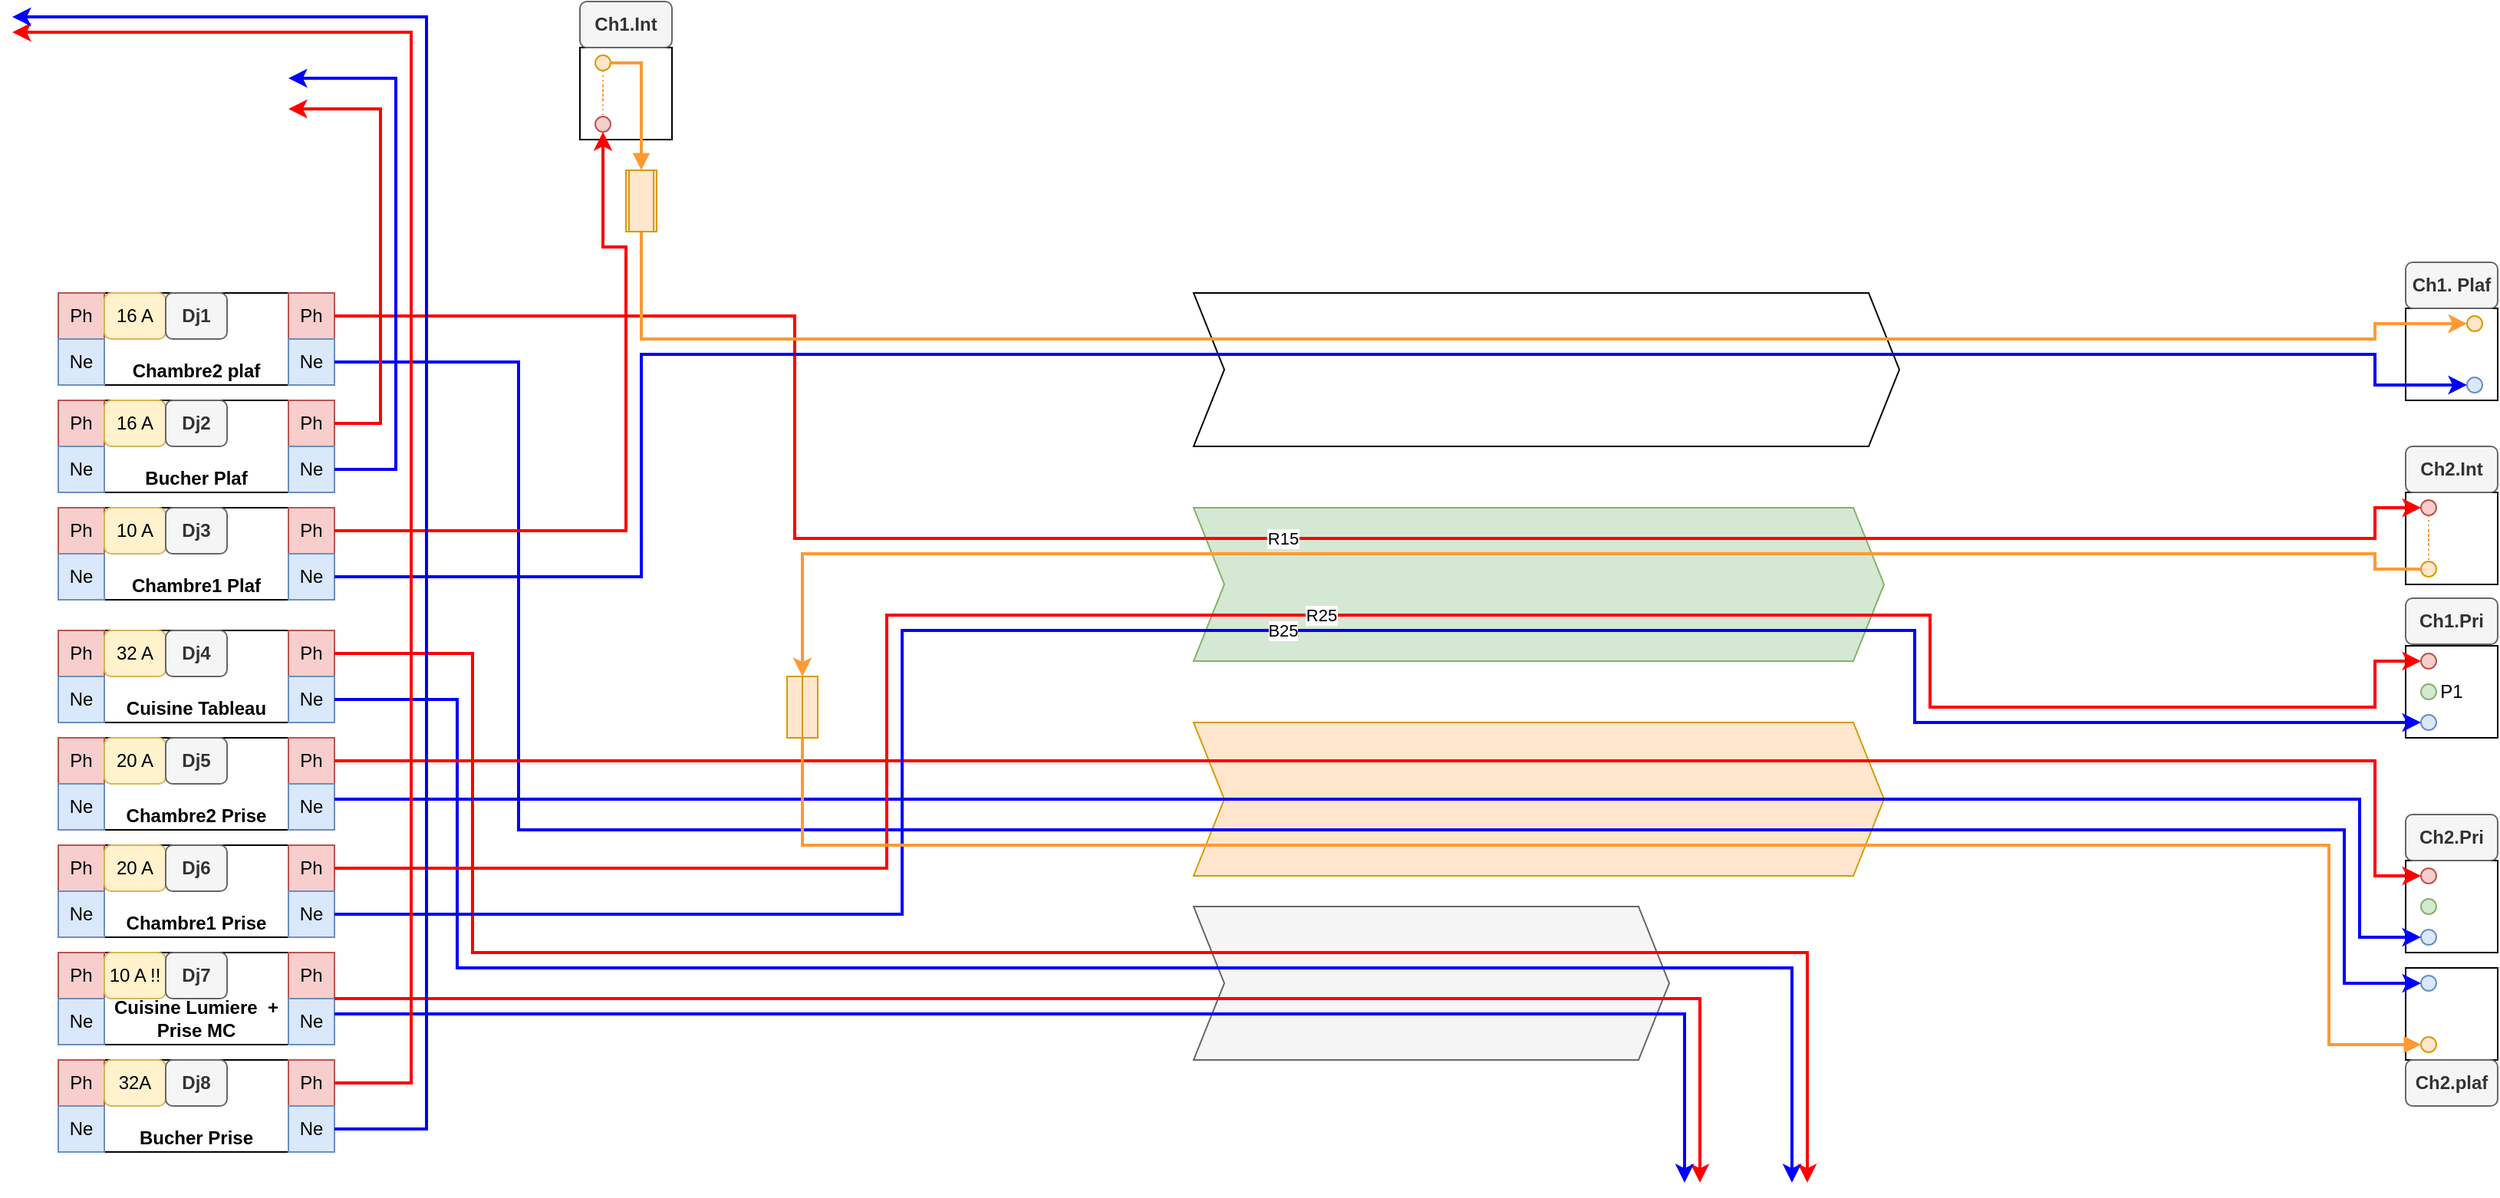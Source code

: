 <mxfile version="20.3.0" type="device"><diagram id="pQuMacQ8gGBmuFqBCQ81" name="Page-1"><mxGraphModel dx="1422" dy="865" grid="1" gridSize="10" guides="1" tooltips="1" connect="1" arrows="1" fold="1" page="1" pageScale="1" pageWidth="1654" pageHeight="1169" math="0" shadow="0"><root><mxCell id="0"/><mxCell id="1" parent="0"/><mxCell id="2u7HLwbcUonq_U5mCNMI-94" value="" style="group" vertex="1" connectable="0" parent="1"><mxGeometry x="1620" y="570" width="60" height="60" as="geometry"/></mxCell><mxCell id="2u7HLwbcUonq_U5mCNMI-95" value="" style="whiteSpace=wrap;html=1;aspect=fixed;" vertex="1" parent="2u7HLwbcUonq_U5mCNMI-94"><mxGeometry width="60" height="60" as="geometry"/></mxCell><mxCell id="2u7HLwbcUonq_U5mCNMI-96" value="" style="ellipse;whiteSpace=wrap;html=1;aspect=fixed;fillColor=#dae8fc;strokeColor=#6c8ebf;" vertex="1" parent="2u7HLwbcUonq_U5mCNMI-94"><mxGeometry x="10" y="45" width="10" height="10" as="geometry"/></mxCell><mxCell id="2u7HLwbcUonq_U5mCNMI-97" value="" style="ellipse;whiteSpace=wrap;html=1;aspect=fixed;fillColor=#f8cecc;strokeColor=#b85450;" vertex="1" parent="2u7HLwbcUonq_U5mCNMI-94"><mxGeometry x="10" y="5" width="10" height="10" as="geometry"/></mxCell><mxCell id="2u7HLwbcUonq_U5mCNMI-98" value="" style="ellipse;whiteSpace=wrap;html=1;aspect=fixed;fillColor=#d5e8d4;strokeColor=#82b366;" vertex="1" parent="2u7HLwbcUonq_U5mCNMI-94"><mxGeometry x="10" y="25" width="10" height="10" as="geometry"/></mxCell><mxCell id="2u7HLwbcUonq_U5mCNMI-119" value="" style="group;fillColor=#f5f5f5;fontColor=#333333;strokeColor=#666666;" vertex="1" connectable="0" parent="1"><mxGeometry x="1620" y="640" width="60" height="60" as="geometry"/></mxCell><mxCell id="2u7HLwbcUonq_U5mCNMI-120" value="" style="whiteSpace=wrap;html=1;aspect=fixed;" vertex="1" parent="2u7HLwbcUonq_U5mCNMI-119"><mxGeometry width="60" height="60" as="geometry"/></mxCell><mxCell id="2u7HLwbcUonq_U5mCNMI-121" value="" style="ellipse;whiteSpace=wrap;html=1;aspect=fixed;fillColor=#ffe6cc;strokeColor=#d79b00;" vertex="1" parent="2u7HLwbcUonq_U5mCNMI-119"><mxGeometry x="10" y="45" width="10" height="10" as="geometry"/></mxCell><mxCell id="2u7HLwbcUonq_U5mCNMI-122" value="" style="ellipse;whiteSpace=wrap;html=1;aspect=fixed;fillColor=#dae8fc;strokeColor=#6c8ebf;" vertex="1" parent="2u7HLwbcUonq_U5mCNMI-119"><mxGeometry x="10" y="5" width="10" height="10" as="geometry"/></mxCell><mxCell id="2u7HLwbcUonq_U5mCNMI-85" value="" style="shape=step;perimeter=stepPerimeter;whiteSpace=wrap;html=1;fixedSize=1;fillColor=#f5f5f5;fontColor=#333333;strokeColor=#666666;" vertex="1" parent="1"><mxGeometry x="830" y="600" width="310" height="100" as="geometry"/></mxCell><mxCell id="2u7HLwbcUonq_U5mCNMI-99" value="Int 1" style="group;verticalAlign=middle;" vertex="1" connectable="0" parent="1"><mxGeometry x="430" y="40" width="60" height="60" as="geometry"/></mxCell><mxCell id="2u7HLwbcUonq_U5mCNMI-100" value="" style="whiteSpace=wrap;html=1;aspect=fixed;" vertex="1" parent="2u7HLwbcUonq_U5mCNMI-99"><mxGeometry width="60" height="60" as="geometry"/></mxCell><mxCell id="2u7HLwbcUonq_U5mCNMI-101" value="" style="ellipse;whiteSpace=wrap;html=1;aspect=fixed;fillColor=#f8cecc;strokeColor=#b85450;" vertex="1" parent="2u7HLwbcUonq_U5mCNMI-99"><mxGeometry x="10" y="45" width="10" height="10" as="geometry"/></mxCell><mxCell id="2u7HLwbcUonq_U5mCNMI-106" style="edgeStyle=orthogonalEdgeStyle;rounded=0;orthogonalLoop=1;jettySize=auto;html=1;entryX=0.5;entryY=0;entryDx=0;entryDy=0;strokeColor=#FF9933;strokeWidth=1;endArrow=none;endFill=0;dashed=1;dashPattern=1 2;" edge="1" parent="2u7HLwbcUonq_U5mCNMI-99" source="2u7HLwbcUonq_U5mCNMI-102" target="2u7HLwbcUonq_U5mCNMI-101"><mxGeometry relative="1" as="geometry"/></mxCell><mxCell id="2u7HLwbcUonq_U5mCNMI-102" value="" style="ellipse;whiteSpace=wrap;html=1;aspect=fixed;fillColor=#ffe6cc;strokeColor=#d79b00;" vertex="1" parent="2u7HLwbcUonq_U5mCNMI-99"><mxGeometry x="10" y="5" width="10" height="10" as="geometry"/></mxCell><mxCell id="2u7HLwbcUonq_U5mCNMI-82" value="" style="shape=step;perimeter=stepPerimeter;whiteSpace=wrap;html=1;fixedSize=1;" vertex="1" parent="1"><mxGeometry x="830" y="200" width="460" height="100" as="geometry"/></mxCell><mxCell id="2u7HLwbcUonq_U5mCNMI-112" value="" style="group;rotation=-180;" vertex="1" connectable="0" parent="1"><mxGeometry x="1620" y="210" width="60" height="60" as="geometry"/></mxCell><mxCell id="2u7HLwbcUonq_U5mCNMI-113" value="" style="whiteSpace=wrap;html=1;aspect=fixed;rotation=-180;" vertex="1" parent="2u7HLwbcUonq_U5mCNMI-112"><mxGeometry width="60" height="60" as="geometry"/></mxCell><mxCell id="2u7HLwbcUonq_U5mCNMI-114" value="" style="ellipse;whiteSpace=wrap;html=1;aspect=fixed;fillColor=#ffe6cc;strokeColor=#d79b00;rotation=-180;" vertex="1" parent="2u7HLwbcUonq_U5mCNMI-112"><mxGeometry x="40" y="5" width="10" height="10" as="geometry"/></mxCell><mxCell id="2u7HLwbcUonq_U5mCNMI-116" value="" style="ellipse;whiteSpace=wrap;html=1;aspect=fixed;fillColor=#dae8fc;strokeColor=#6c8ebf;rotation=-180;" vertex="1" parent="2u7HLwbcUonq_U5mCNMI-112"><mxGeometry x="40" y="45" width="10" height="10" as="geometry"/></mxCell><mxCell id="2u7HLwbcUonq_U5mCNMI-107" value="I2" style="group" vertex="1" connectable="0" parent="1"><mxGeometry x="1620" y="330" width="60" height="60" as="geometry"/></mxCell><mxCell id="2u7HLwbcUonq_U5mCNMI-108" value="" style="whiteSpace=wrap;html=1;aspect=fixed;" vertex="1" parent="2u7HLwbcUonq_U5mCNMI-107"><mxGeometry width="60" height="60" as="geometry"/></mxCell><mxCell id="2u7HLwbcUonq_U5mCNMI-109" value="" style="ellipse;whiteSpace=wrap;html=1;aspect=fixed;fillColor=#ffe6cc;strokeColor=#d79b00;" vertex="1" parent="2u7HLwbcUonq_U5mCNMI-107"><mxGeometry x="10" y="45" width="10" height="10" as="geometry"/></mxCell><mxCell id="2u7HLwbcUonq_U5mCNMI-110" style="edgeStyle=orthogonalEdgeStyle;rounded=0;orthogonalLoop=1;jettySize=auto;html=1;entryX=0.5;entryY=0;entryDx=0;entryDy=0;strokeColor=#FF9933;strokeWidth=1;endArrow=none;endFill=0;dashed=1;dashPattern=1 2;" edge="1" parent="2u7HLwbcUonq_U5mCNMI-107" source="2u7HLwbcUonq_U5mCNMI-111" target="2u7HLwbcUonq_U5mCNMI-109"><mxGeometry relative="1" as="geometry"/></mxCell><mxCell id="2u7HLwbcUonq_U5mCNMI-111" value="" style="ellipse;whiteSpace=wrap;html=1;aspect=fixed;fillColor=#f8cecc;strokeColor=#b85450;" vertex="1" parent="2u7HLwbcUonq_U5mCNMI-107"><mxGeometry x="10" y="5" width="10" height="10" as="geometry"/></mxCell><mxCell id="2u7HLwbcUonq_U5mCNMI-83" value="" style="shape=step;perimeter=stepPerimeter;whiteSpace=wrap;html=1;fixedSize=1;fillColor=#d5e8d4;strokeColor=#82b366;" vertex="1" parent="1"><mxGeometry x="830" y="340" width="450" height="100" as="geometry"/></mxCell><mxCell id="2u7HLwbcUonq_U5mCNMI-84" value="" style="shape=step;perimeter=stepPerimeter;whiteSpace=wrap;html=1;fixedSize=1;fillColor=#ffe6cc;strokeColor=#d79b00;" vertex="1" parent="1"><mxGeometry x="830" y="480" width="450" height="100" as="geometry"/></mxCell><mxCell id="2u7HLwbcUonq_U5mCNMI-93" value="" style="group" vertex="1" connectable="0" parent="1"><mxGeometry x="1620" y="430" width="60" height="60" as="geometry"/></mxCell><mxCell id="2u7HLwbcUonq_U5mCNMI-87" value="P1" style="whiteSpace=wrap;html=1;aspect=fixed;" vertex="1" parent="2u7HLwbcUonq_U5mCNMI-93"><mxGeometry width="60" height="60" as="geometry"/></mxCell><mxCell id="2u7HLwbcUonq_U5mCNMI-86" value="" style="ellipse;whiteSpace=wrap;html=1;aspect=fixed;fillColor=#dae8fc;strokeColor=#6c8ebf;" vertex="1" parent="2u7HLwbcUonq_U5mCNMI-93"><mxGeometry x="10" y="45" width="10" height="10" as="geometry"/></mxCell><mxCell id="2u7HLwbcUonq_U5mCNMI-90" value="" style="ellipse;whiteSpace=wrap;html=1;aspect=fixed;fillColor=#f8cecc;strokeColor=#b85450;" vertex="1" parent="2u7HLwbcUonq_U5mCNMI-93"><mxGeometry x="10" y="5" width="10" height="10" as="geometry"/></mxCell><mxCell id="2u7HLwbcUonq_U5mCNMI-91" value="" style="ellipse;whiteSpace=wrap;html=1;aspect=fixed;fillColor=#d5e8d4;strokeColor=#82b366;" vertex="1" parent="2u7HLwbcUonq_U5mCNMI-93"><mxGeometry x="10" y="25" width="10" height="10" as="geometry"/></mxCell><mxCell id="2u7HLwbcUonq_U5mCNMI-7" value="" style="group" vertex="1" connectable="0" parent="1"><mxGeometry x="90" y="200" width="180" height="60" as="geometry"/></mxCell><mxCell id="2u7HLwbcUonq_U5mCNMI-1" value="Chambre2 plaf" style="rounded=0;whiteSpace=wrap;html=1;verticalAlign=bottom;fontStyle=1" vertex="1" parent="2u7HLwbcUonq_U5mCNMI-7"><mxGeometry x="30" width="120" height="60" as="geometry"/></mxCell><mxCell id="2u7HLwbcUonq_U5mCNMI-2" value="Ph" style="rounded=0;whiteSpace=wrap;html=1;fillColor=#f8cecc;strokeColor=#b85450;" vertex="1" parent="2u7HLwbcUonq_U5mCNMI-7"><mxGeometry x="150" width="30" height="30" as="geometry"/></mxCell><mxCell id="2u7HLwbcUonq_U5mCNMI-3" value="Ne" style="rounded=0;whiteSpace=wrap;html=1;fillColor=#dae8fc;strokeColor=#6c8ebf;" vertex="1" parent="2u7HLwbcUonq_U5mCNMI-7"><mxGeometry x="150" y="30" width="30" height="30" as="geometry"/></mxCell><mxCell id="2u7HLwbcUonq_U5mCNMI-4" value="Ph" style="rounded=0;whiteSpace=wrap;html=1;fillColor=#f8cecc;strokeColor=#b85450;" vertex="1" parent="2u7HLwbcUonq_U5mCNMI-7"><mxGeometry width="30" height="30" as="geometry"/></mxCell><mxCell id="2u7HLwbcUonq_U5mCNMI-5" value="Ne" style="rounded=0;whiteSpace=wrap;html=1;fillColor=#dae8fc;strokeColor=#6c8ebf;" vertex="1" parent="2u7HLwbcUonq_U5mCNMI-7"><mxGeometry y="30" width="30" height="30" as="geometry"/></mxCell><mxCell id="2u7HLwbcUonq_U5mCNMI-6" value="16 A" style="rounded=1;whiteSpace=wrap;html=1;fillColor=#fff2cc;strokeColor=#d6b656;" vertex="1" parent="2u7HLwbcUonq_U5mCNMI-7"><mxGeometry x="30" width="40" height="30" as="geometry"/></mxCell><mxCell id="2u7HLwbcUonq_U5mCNMI-58" value="Dj1" style="rounded=1;whiteSpace=wrap;html=1;fillColor=#f5f5f5;strokeColor=#666666;fontColor=#333333;fontStyle=1" vertex="1" parent="2u7HLwbcUonq_U5mCNMI-7"><mxGeometry x="70" width="40" height="30" as="geometry"/></mxCell><mxCell id="2u7HLwbcUonq_U5mCNMI-8" value="" style="group" vertex="1" connectable="0" parent="1"><mxGeometry x="90" y="270" width="180" height="60" as="geometry"/></mxCell><mxCell id="2u7HLwbcUonq_U5mCNMI-9" value="Bucher Plaf" style="rounded=0;whiteSpace=wrap;html=1;verticalAlign=bottom;fontStyle=1" vertex="1" parent="2u7HLwbcUonq_U5mCNMI-8"><mxGeometry x="30" width="120" height="60" as="geometry"/></mxCell><mxCell id="2u7HLwbcUonq_U5mCNMI-10" value="Ph" style="rounded=0;whiteSpace=wrap;html=1;fillColor=#f8cecc;strokeColor=#b85450;" vertex="1" parent="2u7HLwbcUonq_U5mCNMI-8"><mxGeometry x="150" width="30" height="30" as="geometry"/></mxCell><mxCell id="2u7HLwbcUonq_U5mCNMI-11" value="Ne" style="rounded=0;whiteSpace=wrap;html=1;fillColor=#dae8fc;strokeColor=#6c8ebf;" vertex="1" parent="2u7HLwbcUonq_U5mCNMI-8"><mxGeometry x="150" y="30" width="30" height="30" as="geometry"/></mxCell><mxCell id="2u7HLwbcUonq_U5mCNMI-12" value="Ph" style="rounded=0;whiteSpace=wrap;html=1;fillColor=#f8cecc;strokeColor=#b85450;" vertex="1" parent="2u7HLwbcUonq_U5mCNMI-8"><mxGeometry width="30" height="30" as="geometry"/></mxCell><mxCell id="2u7HLwbcUonq_U5mCNMI-13" value="Ne" style="rounded=0;whiteSpace=wrap;html=1;fillColor=#dae8fc;strokeColor=#6c8ebf;" vertex="1" parent="2u7HLwbcUonq_U5mCNMI-8"><mxGeometry y="30" width="30" height="30" as="geometry"/></mxCell><mxCell id="2u7HLwbcUonq_U5mCNMI-14" value="16 A" style="rounded=1;whiteSpace=wrap;html=1;fillColor=#fff2cc;strokeColor=#d6b656;" vertex="1" parent="2u7HLwbcUonq_U5mCNMI-8"><mxGeometry x="30" width="40" height="30" as="geometry"/></mxCell><mxCell id="2u7HLwbcUonq_U5mCNMI-59" value="Dj2" style="rounded=1;whiteSpace=wrap;html=1;fillColor=#f5f5f5;strokeColor=#666666;fontColor=#333333;fontStyle=1" vertex="1" parent="2u7HLwbcUonq_U5mCNMI-8"><mxGeometry x="70" width="40" height="30" as="geometry"/></mxCell><mxCell id="2u7HLwbcUonq_U5mCNMI-15" value="" style="group" vertex="1" connectable="0" parent="1"><mxGeometry x="90" y="340" width="180" height="60" as="geometry"/></mxCell><mxCell id="2u7HLwbcUonq_U5mCNMI-16" value="Chambre1 Plaf" style="rounded=0;whiteSpace=wrap;html=1;verticalAlign=bottom;fontStyle=1" vertex="1" parent="2u7HLwbcUonq_U5mCNMI-15"><mxGeometry x="30" width="120" height="60" as="geometry"/></mxCell><mxCell id="2u7HLwbcUonq_U5mCNMI-17" value="Ph" style="rounded=0;whiteSpace=wrap;html=1;fillColor=#f8cecc;strokeColor=#b85450;" vertex="1" parent="2u7HLwbcUonq_U5mCNMI-15"><mxGeometry x="150" width="30" height="30" as="geometry"/></mxCell><mxCell id="2u7HLwbcUonq_U5mCNMI-18" value="Ne" style="rounded=0;whiteSpace=wrap;html=1;fillColor=#dae8fc;strokeColor=#6c8ebf;" vertex="1" parent="2u7HLwbcUonq_U5mCNMI-15"><mxGeometry x="150" y="30" width="30" height="30" as="geometry"/></mxCell><mxCell id="2u7HLwbcUonq_U5mCNMI-19" value="Ph" style="rounded=0;whiteSpace=wrap;html=1;fillColor=#f8cecc;strokeColor=#b85450;" vertex="1" parent="2u7HLwbcUonq_U5mCNMI-15"><mxGeometry width="30" height="30" as="geometry"/></mxCell><mxCell id="2u7HLwbcUonq_U5mCNMI-20" value="Ne" style="rounded=0;whiteSpace=wrap;html=1;fillColor=#dae8fc;strokeColor=#6c8ebf;" vertex="1" parent="2u7HLwbcUonq_U5mCNMI-15"><mxGeometry y="30" width="30" height="30" as="geometry"/></mxCell><mxCell id="2u7HLwbcUonq_U5mCNMI-21" value="10 A" style="rounded=1;whiteSpace=wrap;html=1;fillColor=#fff2cc;strokeColor=#d6b656;" vertex="1" parent="2u7HLwbcUonq_U5mCNMI-15"><mxGeometry x="30" width="40" height="30" as="geometry"/></mxCell><mxCell id="2u7HLwbcUonq_U5mCNMI-60" value="Dj3" style="rounded=1;whiteSpace=wrap;html=1;fillColor=#f5f5f5;strokeColor=#666666;fontColor=#333333;fontStyle=1" vertex="1" parent="2u7HLwbcUonq_U5mCNMI-15"><mxGeometry x="70" width="40" height="30" as="geometry"/></mxCell><mxCell id="2u7HLwbcUonq_U5mCNMI-22" value="" style="group" vertex="1" connectable="0" parent="1"><mxGeometry x="90" y="420" width="180" height="60" as="geometry"/></mxCell><mxCell id="2u7HLwbcUonq_U5mCNMI-23" value="Cuisine Tableau" style="rounded=0;whiteSpace=wrap;html=1;verticalAlign=bottom;fontStyle=1" vertex="1" parent="2u7HLwbcUonq_U5mCNMI-22"><mxGeometry x="30" width="120" height="60" as="geometry"/></mxCell><mxCell id="2u7HLwbcUonq_U5mCNMI-24" value="Ph" style="rounded=0;whiteSpace=wrap;html=1;fillColor=#f8cecc;strokeColor=#b85450;" vertex="1" parent="2u7HLwbcUonq_U5mCNMI-22"><mxGeometry x="150" width="30" height="30" as="geometry"/></mxCell><mxCell id="2u7HLwbcUonq_U5mCNMI-25" value="Ne" style="rounded=0;whiteSpace=wrap;html=1;fillColor=#dae8fc;strokeColor=#6c8ebf;" vertex="1" parent="2u7HLwbcUonq_U5mCNMI-22"><mxGeometry x="150" y="30" width="30" height="30" as="geometry"/></mxCell><mxCell id="2u7HLwbcUonq_U5mCNMI-26" value="Ph" style="rounded=0;whiteSpace=wrap;html=1;fillColor=#f8cecc;strokeColor=#b85450;" vertex="1" parent="2u7HLwbcUonq_U5mCNMI-22"><mxGeometry width="30" height="30" as="geometry"/></mxCell><mxCell id="2u7HLwbcUonq_U5mCNMI-27" value="Ne" style="rounded=0;whiteSpace=wrap;html=1;fillColor=#dae8fc;strokeColor=#6c8ebf;" vertex="1" parent="2u7HLwbcUonq_U5mCNMI-22"><mxGeometry y="30" width="30" height="30" as="geometry"/></mxCell><mxCell id="2u7HLwbcUonq_U5mCNMI-28" value="32 A" style="rounded=1;whiteSpace=wrap;html=1;fillColor=#fff2cc;strokeColor=#d6b656;" vertex="1" parent="2u7HLwbcUonq_U5mCNMI-22"><mxGeometry x="30" width="40" height="30" as="geometry"/></mxCell><mxCell id="2u7HLwbcUonq_U5mCNMI-61" value="Dj4" style="rounded=1;whiteSpace=wrap;html=1;fillColor=#f5f5f5;strokeColor=#666666;fontColor=#333333;fontStyle=1" vertex="1" parent="2u7HLwbcUonq_U5mCNMI-22"><mxGeometry x="70" width="40" height="30" as="geometry"/></mxCell><mxCell id="2u7HLwbcUonq_U5mCNMI-29" value="" style="group" vertex="1" connectable="0" parent="1"><mxGeometry x="90" y="490" width="180" height="60" as="geometry"/></mxCell><mxCell id="2u7HLwbcUonq_U5mCNMI-30" value="Chambre2 Prise" style="rounded=0;whiteSpace=wrap;html=1;verticalAlign=bottom;fontStyle=1" vertex="1" parent="2u7HLwbcUonq_U5mCNMI-29"><mxGeometry x="30" width="120" height="60" as="geometry"/></mxCell><mxCell id="2u7HLwbcUonq_U5mCNMI-31" value="Ph" style="rounded=0;whiteSpace=wrap;html=1;fillColor=#f8cecc;strokeColor=#b85450;" vertex="1" parent="2u7HLwbcUonq_U5mCNMI-29"><mxGeometry x="150" width="30" height="30" as="geometry"/></mxCell><mxCell id="2u7HLwbcUonq_U5mCNMI-32" value="Ne" style="rounded=0;whiteSpace=wrap;html=1;fillColor=#dae8fc;strokeColor=#6c8ebf;" vertex="1" parent="2u7HLwbcUonq_U5mCNMI-29"><mxGeometry x="150" y="30" width="30" height="30" as="geometry"/></mxCell><mxCell id="2u7HLwbcUonq_U5mCNMI-33" value="Ph" style="rounded=0;whiteSpace=wrap;html=1;fillColor=#f8cecc;strokeColor=#b85450;" vertex="1" parent="2u7HLwbcUonq_U5mCNMI-29"><mxGeometry width="30" height="30" as="geometry"/></mxCell><mxCell id="2u7HLwbcUonq_U5mCNMI-34" value="Ne" style="rounded=0;whiteSpace=wrap;html=1;fillColor=#dae8fc;strokeColor=#6c8ebf;" vertex="1" parent="2u7HLwbcUonq_U5mCNMI-29"><mxGeometry y="30" width="30" height="30" as="geometry"/></mxCell><mxCell id="2u7HLwbcUonq_U5mCNMI-35" value="20 A" style="rounded=1;whiteSpace=wrap;html=1;fillColor=#fff2cc;strokeColor=#d6b656;" vertex="1" parent="2u7HLwbcUonq_U5mCNMI-29"><mxGeometry x="30" width="40" height="30" as="geometry"/></mxCell><mxCell id="2u7HLwbcUonq_U5mCNMI-62" value="Dj5" style="rounded=1;whiteSpace=wrap;html=1;fillColor=#f5f5f5;strokeColor=#666666;fontColor=#333333;fontStyle=1" vertex="1" parent="2u7HLwbcUonq_U5mCNMI-29"><mxGeometry x="70" width="40" height="30" as="geometry"/></mxCell><mxCell id="2u7HLwbcUonq_U5mCNMI-36" value="" style="group" vertex="1" connectable="0" parent="1"><mxGeometry x="90" y="560" width="180" height="60" as="geometry"/></mxCell><mxCell id="2u7HLwbcUonq_U5mCNMI-37" value="Chambre1 Prise" style="rounded=0;whiteSpace=wrap;html=1;verticalAlign=bottom;fontStyle=1" vertex="1" parent="2u7HLwbcUonq_U5mCNMI-36"><mxGeometry x="30" width="120" height="60" as="geometry"/></mxCell><mxCell id="2u7HLwbcUonq_U5mCNMI-38" value="Ph" style="rounded=0;whiteSpace=wrap;html=1;fillColor=#f8cecc;strokeColor=#b85450;" vertex="1" parent="2u7HLwbcUonq_U5mCNMI-36"><mxGeometry x="150" width="30" height="30" as="geometry"/></mxCell><mxCell id="2u7HLwbcUonq_U5mCNMI-39" value="Ne" style="rounded=0;whiteSpace=wrap;html=1;fillColor=#dae8fc;strokeColor=#6c8ebf;" vertex="1" parent="2u7HLwbcUonq_U5mCNMI-36"><mxGeometry x="150" y="30" width="30" height="30" as="geometry"/></mxCell><mxCell id="2u7HLwbcUonq_U5mCNMI-40" value="Ph" style="rounded=0;whiteSpace=wrap;html=1;fillColor=#f8cecc;strokeColor=#b85450;" vertex="1" parent="2u7HLwbcUonq_U5mCNMI-36"><mxGeometry width="30" height="30" as="geometry"/></mxCell><mxCell id="2u7HLwbcUonq_U5mCNMI-41" value="Ne" style="rounded=0;whiteSpace=wrap;html=1;fillColor=#dae8fc;strokeColor=#6c8ebf;" vertex="1" parent="2u7HLwbcUonq_U5mCNMI-36"><mxGeometry y="30" width="30" height="30" as="geometry"/></mxCell><mxCell id="2u7HLwbcUonq_U5mCNMI-42" value="20 A" style="rounded=1;whiteSpace=wrap;html=1;fillColor=#fff2cc;strokeColor=#d6b656;" vertex="1" parent="2u7HLwbcUonq_U5mCNMI-36"><mxGeometry x="30" width="40" height="30" as="geometry"/></mxCell><mxCell id="2u7HLwbcUonq_U5mCNMI-63" value="Dj6" style="rounded=1;whiteSpace=wrap;html=1;fillColor=#f5f5f5;strokeColor=#666666;fontColor=#333333;fontStyle=1" vertex="1" parent="2u7HLwbcUonq_U5mCNMI-36"><mxGeometry x="70" width="40" height="30" as="geometry"/></mxCell><mxCell id="2u7HLwbcUonq_U5mCNMI-43" value="" style="group" vertex="1" connectable="0" parent="1"><mxGeometry x="90" y="630" width="180" height="60" as="geometry"/></mxCell><mxCell id="2u7HLwbcUonq_U5mCNMI-44" value="Cuisine Lumiere&amp;nbsp; + Prise MC" style="rounded=0;whiteSpace=wrap;html=1;verticalAlign=bottom;fontStyle=1" vertex="1" parent="2u7HLwbcUonq_U5mCNMI-43"><mxGeometry x="30" width="120" height="60" as="geometry"/></mxCell><mxCell id="2u7HLwbcUonq_U5mCNMI-45" value="Ph" style="rounded=0;whiteSpace=wrap;html=1;fillColor=#f8cecc;strokeColor=#b85450;" vertex="1" parent="2u7HLwbcUonq_U5mCNMI-43"><mxGeometry x="150" width="30" height="30" as="geometry"/></mxCell><mxCell id="2u7HLwbcUonq_U5mCNMI-46" value="Ne" style="rounded=0;whiteSpace=wrap;html=1;fillColor=#dae8fc;strokeColor=#6c8ebf;" vertex="1" parent="2u7HLwbcUonq_U5mCNMI-43"><mxGeometry x="150" y="30" width="30" height="30" as="geometry"/></mxCell><mxCell id="2u7HLwbcUonq_U5mCNMI-47" value="Ph" style="rounded=0;whiteSpace=wrap;html=1;fillColor=#f8cecc;strokeColor=#b85450;" vertex="1" parent="2u7HLwbcUonq_U5mCNMI-43"><mxGeometry width="30" height="30" as="geometry"/></mxCell><mxCell id="2u7HLwbcUonq_U5mCNMI-48" value="Ne" style="rounded=0;whiteSpace=wrap;html=1;fillColor=#dae8fc;strokeColor=#6c8ebf;" vertex="1" parent="2u7HLwbcUonq_U5mCNMI-43"><mxGeometry y="30" width="30" height="30" as="geometry"/></mxCell><mxCell id="2u7HLwbcUonq_U5mCNMI-49" value="10 A !!" style="rounded=1;whiteSpace=wrap;html=1;fillColor=#fff2cc;strokeColor=#d6b656;" vertex="1" parent="2u7HLwbcUonq_U5mCNMI-43"><mxGeometry x="30" width="40" height="30" as="geometry"/></mxCell><mxCell id="2u7HLwbcUonq_U5mCNMI-64" value="Dj7" style="rounded=1;whiteSpace=wrap;html=1;fillColor=#f5f5f5;strokeColor=#666666;fontColor=#333333;fontStyle=1" vertex="1" parent="2u7HLwbcUonq_U5mCNMI-43"><mxGeometry x="70" width="40" height="30" as="geometry"/></mxCell><mxCell id="2u7HLwbcUonq_U5mCNMI-50" value="" style="group" vertex="1" connectable="0" parent="1"><mxGeometry x="90" y="700" width="180" height="60" as="geometry"/></mxCell><mxCell id="2u7HLwbcUonq_U5mCNMI-51" value="Bucher Prise" style="rounded=0;whiteSpace=wrap;html=1;verticalAlign=bottom;fontStyle=1" vertex="1" parent="2u7HLwbcUonq_U5mCNMI-50"><mxGeometry x="30" width="120" height="60" as="geometry"/></mxCell><mxCell id="2u7HLwbcUonq_U5mCNMI-52" value="Ph" style="rounded=0;whiteSpace=wrap;html=1;fillColor=#f8cecc;strokeColor=#b85450;" vertex="1" parent="2u7HLwbcUonq_U5mCNMI-50"><mxGeometry x="150" width="30" height="30" as="geometry"/></mxCell><mxCell id="2u7HLwbcUonq_U5mCNMI-53" value="Ne" style="rounded=0;whiteSpace=wrap;html=1;fillColor=#dae8fc;strokeColor=#6c8ebf;" vertex="1" parent="2u7HLwbcUonq_U5mCNMI-50"><mxGeometry x="150" y="30" width="30" height="30" as="geometry"/></mxCell><mxCell id="2u7HLwbcUonq_U5mCNMI-54" value="Ph" style="rounded=0;whiteSpace=wrap;html=1;fillColor=#f8cecc;strokeColor=#b85450;" vertex="1" parent="2u7HLwbcUonq_U5mCNMI-50"><mxGeometry width="30" height="30" as="geometry"/></mxCell><mxCell id="2u7HLwbcUonq_U5mCNMI-55" value="Ne" style="rounded=0;whiteSpace=wrap;html=1;fillColor=#dae8fc;strokeColor=#6c8ebf;" vertex="1" parent="2u7HLwbcUonq_U5mCNMI-50"><mxGeometry y="30" width="30" height="30" as="geometry"/></mxCell><mxCell id="2u7HLwbcUonq_U5mCNMI-56" value="32A" style="rounded=1;whiteSpace=wrap;html=1;fillColor=#fff2cc;strokeColor=#d6b656;" vertex="1" parent="2u7HLwbcUonq_U5mCNMI-50"><mxGeometry x="30" width="40" height="30" as="geometry"/></mxCell><mxCell id="2u7HLwbcUonq_U5mCNMI-65" value="Dj8" style="rounded=1;whiteSpace=wrap;html=1;fillColor=#f5f5f5;strokeColor=#666666;fontColor=#333333;fontStyle=1" vertex="1" parent="2u7HLwbcUonq_U5mCNMI-50"><mxGeometry x="70" width="40" height="30" as="geometry"/></mxCell><mxCell id="2u7HLwbcUonq_U5mCNMI-66" value="R15" style="edgeStyle=orthogonalEdgeStyle;rounded=0;orthogonalLoop=1;jettySize=auto;html=1;fillColor=#f8cecc;strokeColor=#FF0000;strokeWidth=2;entryX=0;entryY=0.5;entryDx=0;entryDy=0;" edge="1" parent="1" source="2u7HLwbcUonq_U5mCNMI-2" target="2u7HLwbcUonq_U5mCNMI-111"><mxGeometry relative="1" as="geometry"><mxPoint x="1450" y="370" as="targetPoint"/><Array as="points"><mxPoint x="570" y="215"/><mxPoint x="570" y="360"/><mxPoint x="1600" y="360"/><mxPoint x="1600" y="340"/></Array></mxGeometry></mxCell><mxCell id="2u7HLwbcUonq_U5mCNMI-67" style="edgeStyle=orthogonalEdgeStyle;rounded=0;orthogonalLoop=1;jettySize=auto;html=1;strokeColor=#0000FF;strokeWidth=2;entryX=0;entryY=0.5;entryDx=0;entryDy=0;" edge="1" parent="1" source="2u7HLwbcUonq_U5mCNMI-3" target="2u7HLwbcUonq_U5mCNMI-122"><mxGeometry relative="1" as="geometry"><mxPoint x="1700" y="550" as="targetPoint"/><Array as="points"><mxPoint x="390" y="245"/><mxPoint x="390" y="550"/><mxPoint x="1580" y="550"/><mxPoint x="1580" y="650"/></Array></mxGeometry></mxCell><mxCell id="2u7HLwbcUonq_U5mCNMI-68" style="edgeStyle=orthogonalEdgeStyle;rounded=0;orthogonalLoop=1;jettySize=auto;html=1;fillColor=#f8cecc;strokeColor=#FF0000;strokeWidth=2;" edge="1" parent="1" source="2u7HLwbcUonq_U5mCNMI-10"><mxGeometry relative="1" as="geometry"><mxPoint x="240" y="80" as="targetPoint"/><Array as="points"><mxPoint x="300" y="285"/><mxPoint x="300" y="80"/></Array></mxGeometry></mxCell><mxCell id="2u7HLwbcUonq_U5mCNMI-69" style="edgeStyle=orthogonalEdgeStyle;rounded=0;orthogonalLoop=1;jettySize=auto;html=1;strokeColor=#0000FF;strokeWidth=2;" edge="1" parent="1" source="2u7HLwbcUonq_U5mCNMI-11"><mxGeometry relative="1" as="geometry"><mxPoint x="240" y="60" as="targetPoint"/><Array as="points"><mxPoint x="310" y="315"/><mxPoint x="310" y="60"/></Array></mxGeometry></mxCell><mxCell id="2u7HLwbcUonq_U5mCNMI-70" style="edgeStyle=orthogonalEdgeStyle;rounded=0;orthogonalLoop=1;jettySize=auto;html=1;fillColor=#f8cecc;strokeColor=#FF0000;strokeWidth=2;entryX=0.5;entryY=1;entryDx=0;entryDy=0;" edge="1" parent="1" source="2u7HLwbcUonq_U5mCNMI-17" target="2u7HLwbcUonq_U5mCNMI-101"><mxGeometry relative="1" as="geometry"><mxPoint x="410" y="355" as="targetPoint"/><Array as="points"><mxPoint x="460" y="355"/><mxPoint x="460" y="170"/><mxPoint x="445" y="170"/></Array></mxGeometry></mxCell><mxCell id="2u7HLwbcUonq_U5mCNMI-71" style="edgeStyle=orthogonalEdgeStyle;rounded=0;orthogonalLoop=1;jettySize=auto;html=1;strokeColor=#0000FF;strokeWidth=2;entryX=1;entryY=0.5;entryDx=0;entryDy=0;" edge="1" parent="1" source="2u7HLwbcUonq_U5mCNMI-18" target="2u7HLwbcUonq_U5mCNMI-116"><mxGeometry relative="1" as="geometry"><mxPoint x="1490" y="280" as="targetPoint"/><Array as="points"><mxPoint x="470" y="385"/><mxPoint x="470" y="240"/><mxPoint x="1600" y="240"/><mxPoint x="1600" y="260"/></Array></mxGeometry></mxCell><mxCell id="2u7HLwbcUonq_U5mCNMI-72" style="edgeStyle=orthogonalEdgeStyle;rounded=0;orthogonalLoop=1;jettySize=auto;html=1;fillColor=#f8cecc;strokeColor=#FF0000;strokeWidth=2;" edge="1" parent="1" source="2u7HLwbcUonq_U5mCNMI-24"><mxGeometry relative="1" as="geometry"><mxPoint x="1230" y="780" as="targetPoint"/><Array as="points"><mxPoint x="360" y="435"/><mxPoint x="360" y="630"/><mxPoint x="1230" y="630"/></Array></mxGeometry></mxCell><mxCell id="2u7HLwbcUonq_U5mCNMI-73" style="edgeStyle=orthogonalEdgeStyle;rounded=0;orthogonalLoop=1;jettySize=auto;html=1;strokeColor=#0000FF;strokeWidth=2;" edge="1" parent="1" source="2u7HLwbcUonq_U5mCNMI-25"><mxGeometry relative="1" as="geometry"><mxPoint x="1220" y="780" as="targetPoint"/><Array as="points"><mxPoint x="350" y="465"/><mxPoint x="350" y="640"/><mxPoint x="1220" y="640"/></Array></mxGeometry></mxCell><mxCell id="2u7HLwbcUonq_U5mCNMI-74" style="edgeStyle=orthogonalEdgeStyle;rounded=0;orthogonalLoop=1;jettySize=auto;html=1;fillColor=#f8cecc;strokeColor=#FF0000;strokeWidth=2;entryX=0;entryY=0.5;entryDx=0;entryDy=0;" edge="1" parent="1" source="2u7HLwbcUonq_U5mCNMI-31" target="2u7HLwbcUonq_U5mCNMI-97"><mxGeometry relative="1" as="geometry"><mxPoint x="1810" y="500" as="targetPoint"/><Array as="points"><mxPoint x="1600" y="505"/><mxPoint x="1600" y="580"/></Array></mxGeometry></mxCell><mxCell id="2u7HLwbcUonq_U5mCNMI-75" style="edgeStyle=orthogonalEdgeStyle;rounded=0;orthogonalLoop=1;jettySize=auto;html=1;strokeColor=#0000FF;strokeWidth=2;entryX=0;entryY=0.5;entryDx=0;entryDy=0;" edge="1" parent="1" source="2u7HLwbcUonq_U5mCNMI-32" target="2u7HLwbcUonq_U5mCNMI-96"><mxGeometry relative="1" as="geometry"><mxPoint x="1610" y="610" as="targetPoint"/><Array as="points"><mxPoint x="1590" y="530"/><mxPoint x="1590" y="620"/></Array></mxGeometry></mxCell><mxCell id="2u7HLwbcUonq_U5mCNMI-76" value="R25" style="edgeStyle=orthogonalEdgeStyle;rounded=0;orthogonalLoop=1;jettySize=auto;html=1;fillColor=#f8cecc;strokeColor=#FF0000;strokeWidth=2;entryX=0;entryY=0.5;entryDx=0;entryDy=0;" edge="1" parent="1" source="2u7HLwbcUonq_U5mCNMI-38" target="2u7HLwbcUonq_U5mCNMI-90"><mxGeometry relative="1" as="geometry"><mxPoint x="490" y="575" as="targetPoint"/><Array as="points"><mxPoint x="630" y="575"/><mxPoint x="630" y="410"/><mxPoint x="1310" y="410"/><mxPoint x="1310" y="470"/><mxPoint x="1600" y="470"/><mxPoint x="1600" y="440"/></Array></mxGeometry></mxCell><mxCell id="2u7HLwbcUonq_U5mCNMI-77" value="B25" style="edgeStyle=orthogonalEdgeStyle;rounded=0;orthogonalLoop=1;jettySize=auto;html=1;strokeColor=#0000FF;strokeWidth=2;entryX=0;entryY=0.5;entryDx=0;entryDy=0;" edge="1" parent="1" source="2u7HLwbcUonq_U5mCNMI-39" target="2u7HLwbcUonq_U5mCNMI-86"><mxGeometry relative="1" as="geometry"><mxPoint x="1300" y="490" as="targetPoint"/><Array as="points"><mxPoint x="640" y="605"/><mxPoint x="640" y="420"/><mxPoint x="1300" y="420"/><mxPoint x="1300" y="480"/></Array></mxGeometry></mxCell><mxCell id="2u7HLwbcUonq_U5mCNMI-78" style="edgeStyle=orthogonalEdgeStyle;rounded=0;orthogonalLoop=1;jettySize=auto;html=1;fillColor=#f8cecc;strokeColor=#FF0000;strokeWidth=2;" edge="1" parent="1" source="2u7HLwbcUonq_U5mCNMI-45"><mxGeometry relative="1" as="geometry"><mxPoint x="1160" y="780" as="targetPoint"/><Array as="points"><mxPoint x="1160" y="660"/></Array></mxGeometry></mxCell><mxCell id="2u7HLwbcUonq_U5mCNMI-79" style="edgeStyle=orthogonalEdgeStyle;rounded=0;orthogonalLoop=1;jettySize=auto;html=1;strokeColor=#0000FF;strokeWidth=2;" edge="1" parent="1" source="2u7HLwbcUonq_U5mCNMI-46"><mxGeometry relative="1" as="geometry"><mxPoint x="1150" y="780" as="targetPoint"/><Array as="points"><mxPoint x="1150" y="670"/></Array></mxGeometry></mxCell><mxCell id="2u7HLwbcUonq_U5mCNMI-80" style="edgeStyle=orthogonalEdgeStyle;rounded=0;orthogonalLoop=1;jettySize=auto;html=1;fillColor=#f8cecc;strokeColor=#FF0000;strokeWidth=2;" edge="1" parent="1" source="2u7HLwbcUonq_U5mCNMI-52"><mxGeometry relative="1" as="geometry"><mxPoint x="60" y="30" as="targetPoint"/><Array as="points"><mxPoint x="320" y="715"/><mxPoint x="320" y="30"/></Array></mxGeometry></mxCell><mxCell id="2u7HLwbcUonq_U5mCNMI-81" style="edgeStyle=orthogonalEdgeStyle;rounded=0;orthogonalLoop=1;jettySize=auto;html=1;strokeColor=#0000FF;strokeWidth=2;" edge="1" parent="1" source="2u7HLwbcUonq_U5mCNMI-53"><mxGeometry relative="1" as="geometry"><mxPoint x="60" y="20" as="targetPoint"/><Array as="points"><mxPoint x="330" y="745"/><mxPoint x="330" y="20"/><mxPoint x="240" y="20"/></Array></mxGeometry></mxCell><mxCell id="2u7HLwbcUonq_U5mCNMI-124" style="edgeStyle=orthogonalEdgeStyle;rounded=0;orthogonalLoop=1;jettySize=auto;html=1;strokeColor=#FF9933;strokeWidth=2;endArrow=classic;endFill=1;entryX=0.5;entryY=0;entryDx=0;entryDy=0;" edge="1" parent="1" source="2u7HLwbcUonq_U5mCNMI-109" target="2u7HLwbcUonq_U5mCNMI-130"><mxGeometry relative="1" as="geometry"><mxPoint x="1340" y="390" as="targetPoint"/><Array as="points"><mxPoint x="1600" y="380"/><mxPoint x="1600" y="370"/><mxPoint x="575" y="370"/></Array></mxGeometry></mxCell><mxCell id="2u7HLwbcUonq_U5mCNMI-125" style="edgeStyle=orthogonalEdgeStyle;rounded=0;orthogonalLoop=1;jettySize=auto;html=1;strokeColor=#FF9933;strokeWidth=2;endArrow=none;endFill=0;startArrow=classic;startFill=1;entryX=0.5;entryY=1;entryDx=0;entryDy=0;exitX=1;exitY=0.5;exitDx=0;exitDy=0;" edge="1" parent="1" source="2u7HLwbcUonq_U5mCNMI-114" target="2u7HLwbcUonq_U5mCNMI-126"><mxGeometry relative="1" as="geometry"><mxPoint x="330" y="50" as="targetPoint"/><Array as="points"><mxPoint x="1600" y="220"/><mxPoint x="1600" y="230"/><mxPoint x="470" y="230"/></Array></mxGeometry></mxCell><mxCell id="2u7HLwbcUonq_U5mCNMI-128" style="edgeStyle=orthogonalEdgeStyle;rounded=0;orthogonalLoop=1;jettySize=auto;html=1;strokeColor=#FF9933;strokeWidth=2;startArrow=block;startFill=1;endArrow=none;endFill=0;exitX=0.5;exitY=0;exitDx=0;exitDy=0;entryX=1;entryY=0.5;entryDx=0;entryDy=0;" edge="1" parent="1" source="2u7HLwbcUonq_U5mCNMI-126" target="2u7HLwbcUonq_U5mCNMI-102"><mxGeometry relative="1" as="geometry"><mxPoint x="470" y="80" as="targetPoint"/></mxGeometry></mxCell><mxCell id="2u7HLwbcUonq_U5mCNMI-126" value="" style="shape=process;whiteSpace=wrap;html=1;backgroundOutline=1;fillColor=#ffe6cc;strokeColor=#d79b00;" vertex="1" parent="1"><mxGeometry x="460" y="120" width="20" height="40" as="geometry"/></mxCell><mxCell id="2u7HLwbcUonq_U5mCNMI-129" style="edgeStyle=orthogonalEdgeStyle;rounded=0;orthogonalLoop=1;jettySize=auto;html=1;strokeColor=#FF9933;strokeWidth=2;startArrow=block;startFill=1;endArrow=none;endFill=0;entryX=0.5;entryY=1;entryDx=0;entryDy=0;" edge="1" parent="1" source="2u7HLwbcUonq_U5mCNMI-121" target="2u7HLwbcUonq_U5mCNMI-130"><mxGeometry relative="1" as="geometry"><mxPoint x="1290" y="690" as="targetPoint"/><Array as="points"><mxPoint x="1570" y="690"/><mxPoint x="1570" y="560"/><mxPoint x="575" y="560"/></Array></mxGeometry></mxCell><mxCell id="2u7HLwbcUonq_U5mCNMI-130" value="" style="shape=process;whiteSpace=wrap;html=1;backgroundOutline=1;fillColor=#ffe6cc;strokeColor=#d79b00;size=0.5;" vertex="1" parent="1"><mxGeometry x="565" y="450" width="20" height="40" as="geometry"/></mxCell><mxCell id="2u7HLwbcUonq_U5mCNMI-136" value="Ch1.Int" style="rounded=1;whiteSpace=wrap;html=1;fillColor=#f5f5f5;fontColor=#333333;strokeColor=#666666;fontStyle=1" vertex="1" parent="1"><mxGeometry x="430" y="10" width="60" height="30" as="geometry"/></mxCell><mxCell id="2u7HLwbcUonq_U5mCNMI-137" value="Ch1. Plaf" style="rounded=1;whiteSpace=wrap;html=1;fillColor=#f5f5f5;fontColor=#333333;strokeColor=#666666;fontStyle=1" vertex="1" parent="1"><mxGeometry x="1620" y="180" width="60" height="30" as="geometry"/></mxCell><mxCell id="2u7HLwbcUonq_U5mCNMI-138" value="Ch2.Int" style="rounded=1;whiteSpace=wrap;html=1;fillColor=#f5f5f5;fontColor=#333333;strokeColor=#666666;fontStyle=1" vertex="1" parent="1"><mxGeometry x="1620" y="300" width="60" height="30" as="geometry"/></mxCell><mxCell id="2u7HLwbcUonq_U5mCNMI-139" value="Ch1.Pri" style="rounded=1;whiteSpace=wrap;html=1;fillColor=#f5f5f5;fontColor=#333333;strokeColor=#666666;fontStyle=1" vertex="1" parent="1"><mxGeometry x="1620" y="399" width="60" height="30" as="geometry"/></mxCell><mxCell id="2u7HLwbcUonq_U5mCNMI-140" value="Ch2.Pri" style="rounded=1;whiteSpace=wrap;html=1;fillColor=#f5f5f5;fontColor=#333333;strokeColor=#666666;fontStyle=1" vertex="1" parent="1"><mxGeometry x="1620" y="540" width="60" height="30" as="geometry"/></mxCell><mxCell id="2u7HLwbcUonq_U5mCNMI-141" value="Ch2.plaf" style="rounded=1;whiteSpace=wrap;html=1;fillColor=#f5f5f5;fontColor=#333333;strokeColor=#666666;fontStyle=1" vertex="1" parent="1"><mxGeometry x="1620" y="700" width="60" height="30" as="geometry"/></mxCell></root></mxGraphModel></diagram></mxfile>